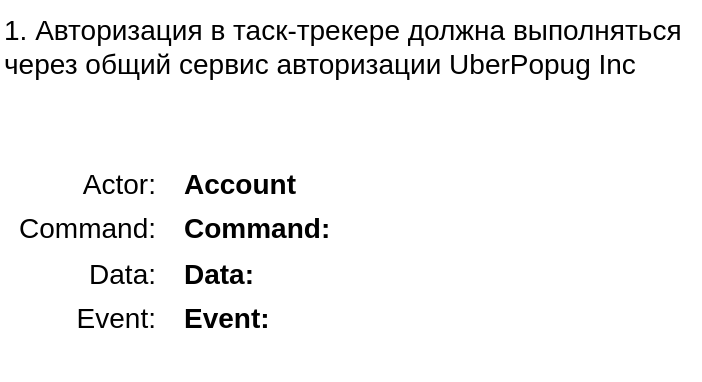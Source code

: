 <mxfile version="15.5.5" type="github">
  <diagram id="d5NoFp7wLWWfBtsMQgxX" name="Page-1">
    <mxGraphModel dx="1038" dy="547" grid="1" gridSize="10" guides="1" tooltips="1" connect="1" arrows="1" fold="1" page="1" pageScale="1" pageWidth="827" pageHeight="1169" math="0" shadow="0">
      <root>
        <mxCell id="0" />
        <mxCell id="1" parent="0" />
        <mxCell id="VC6x2Bo0zWcs_63LQxLv-1" value="1.&amp;nbsp;Авторизация в таск-трекере должна выполняться через общий сервис авторизации UberPopug Inc" style="text;html=1;strokeColor=none;fillColor=none;align=left;verticalAlign=top;whiteSpace=wrap;rounded=0;spacing=2;spacingBottom=0;labelPosition=center;verticalLabelPosition=middle;fontSize=14;spacingTop=0;" vertex="1" parent="1">
          <mxGeometry x="40" y="40" width="350" height="30" as="geometry" />
        </mxCell>
        <mxCell id="VC6x2Bo0zWcs_63LQxLv-3" value="&lt;p style=&quot;line-height: 1.6&quot;&gt;Actor:&lt;br style=&quot;font-size: 14px&quot;&gt;Command:&lt;br style=&quot;font-size: 14px&quot;&gt;Data:&lt;br style=&quot;font-size: 14px&quot;&gt;Event:&lt;/p&gt;" style="text;html=1;strokeColor=none;fillColor=none;align=right;verticalAlign=top;whiteSpace=wrap;rounded=0;spacing=2;spacingBottom=0;labelPosition=center;verticalLabelPosition=middle;fontSize=14;spacingTop=0;" vertex="1" parent="1">
          <mxGeometry x="40" y="100" width="80" height="130" as="geometry" />
        </mxCell>
        <mxCell id="VC6x2Bo0zWcs_63LQxLv-4" value="&lt;p style=&quot;line-height: 1.6&quot;&gt;Account&lt;br style=&quot;font-size: 14px&quot;&gt;Command:&lt;br style=&quot;font-size: 14px&quot;&gt;Data:&lt;br style=&quot;font-size: 14px&quot;&gt;Event:&lt;/p&gt;" style="text;html=1;strokeColor=none;fillColor=none;align=left;verticalAlign=top;whiteSpace=wrap;rounded=0;spacing=2;spacingBottom=0;labelPosition=center;verticalLabelPosition=middle;fontSize=14;spacingTop=0;fontStyle=1" vertex="1" parent="1">
          <mxGeometry x="130" y="100" width="80" height="130" as="geometry" />
        </mxCell>
      </root>
    </mxGraphModel>
  </diagram>
</mxfile>
